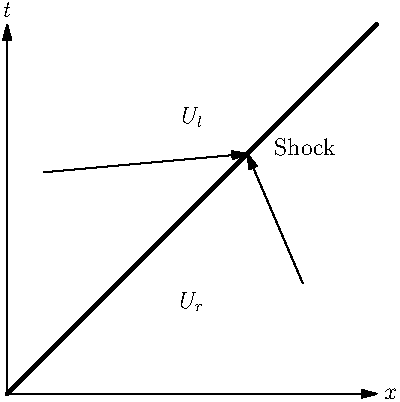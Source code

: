 //Elementary solutions of Riemann problem

size(200,0);

real xmin = 0.0;
real xmax = 1.0;
real ymax = 1.0;

draw( Label("$x$", EndPoint), (0,0)--(xmax,0), Arrow );
draw( Label("$t$", EndPoint), (0,0)--(0,ymax), Arrow );

pen pthick = linewidth(2.0);
draw( Label("Shock", NE), (0,0)--(xmax,ymax), pthick );

label("$U_l$", (0.5*xmax, 0.75*xmax) );
label("$U_r$", (0.5*xmax, 0.25*xmax) );

draw( (0.1,0.6)--(0.65,0.65), Arrow );
draw( (0.8,0.3)--(0.65,0.65), Arrow );
